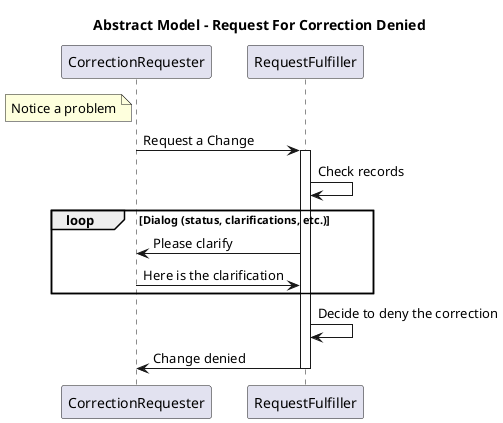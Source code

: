 @startuml
title Abstract Model - Request For Correction Denied

note left of CorrectionRequester
Notice a problem
end note
CorrectionRequester->RequestFulfiller : Request a Change
Activate RequestFulfiller
RequestFulfiller->RequestFulfiller : Check records

loop Dialog (status, clarifications, etc.)
   RequestFulfiller->CorrectionRequester : Please clarify
   CorrectionRequester->RequestFulfiller : Here is the clarification
end

RequestFulfiller->RequestFulfiller : Decide to deny the correction
RequestFulfiller->CorrectionRequester : Change denied
Deactivate RequestFulfiller

@enduml
